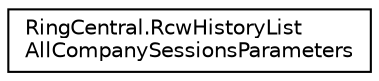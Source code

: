 digraph "Graphical Class Hierarchy"
{
 // LATEX_PDF_SIZE
  edge [fontname="Helvetica",fontsize="10",labelfontname="Helvetica",labelfontsize="10"];
  node [fontname="Helvetica",fontsize="10",shape=record];
  rankdir="LR";
  Node0 [label="RingCentral.RcwHistoryList\lAllCompanySessionsParameters",height=0.2,width=0.4,color="black", fillcolor="white", style="filled",URL="$classRingCentral_1_1RcwHistoryListAllCompanySessionsParameters.html",tooltip="Query parameters for operation rcwHistoryListAllCompanySessions"];
}
